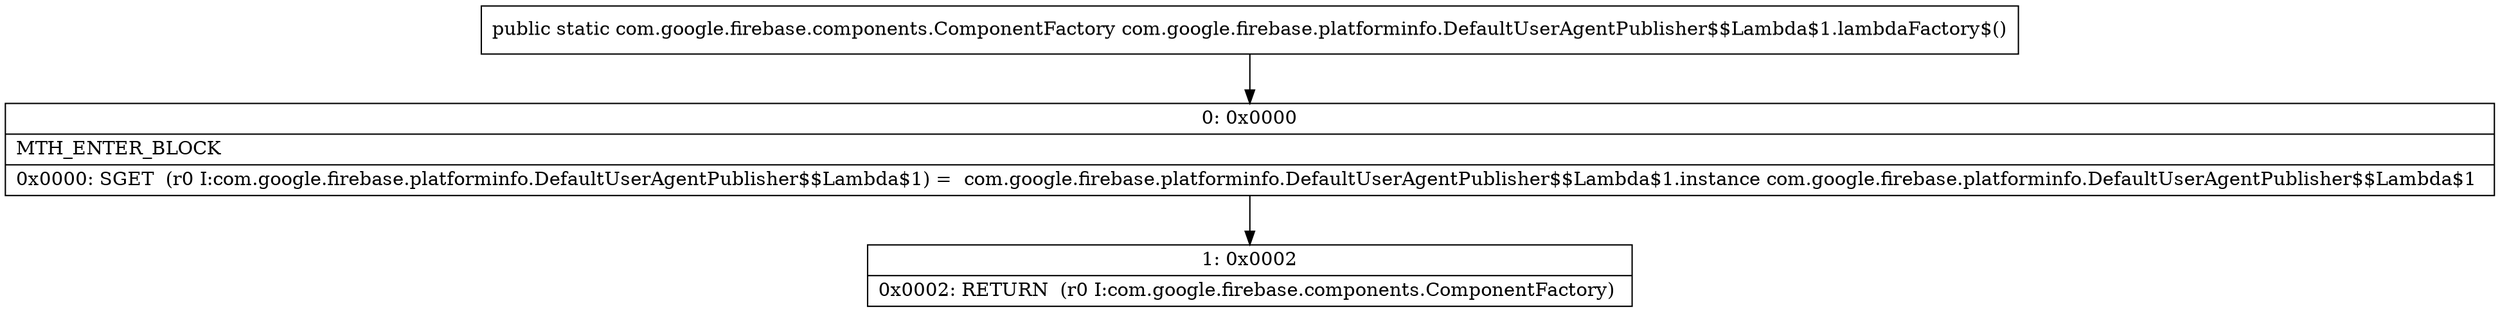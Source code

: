 digraph "CFG forcom.google.firebase.platforminfo.DefaultUserAgentPublisher$$Lambda$1.lambdaFactory$()Lcom\/google\/firebase\/components\/ComponentFactory;" {
Node_0 [shape=record,label="{0\:\ 0x0000|MTH_ENTER_BLOCK\l|0x0000: SGET  (r0 I:com.google.firebase.platforminfo.DefaultUserAgentPublisher$$Lambda$1) =  com.google.firebase.platforminfo.DefaultUserAgentPublisher$$Lambda$1.instance com.google.firebase.platforminfo.DefaultUserAgentPublisher$$Lambda$1 \l}"];
Node_1 [shape=record,label="{1\:\ 0x0002|0x0002: RETURN  (r0 I:com.google.firebase.components.ComponentFactory) \l}"];
MethodNode[shape=record,label="{public static com.google.firebase.components.ComponentFactory com.google.firebase.platforminfo.DefaultUserAgentPublisher$$Lambda$1.lambdaFactory$() }"];
MethodNode -> Node_0;
Node_0 -> Node_1;
}


